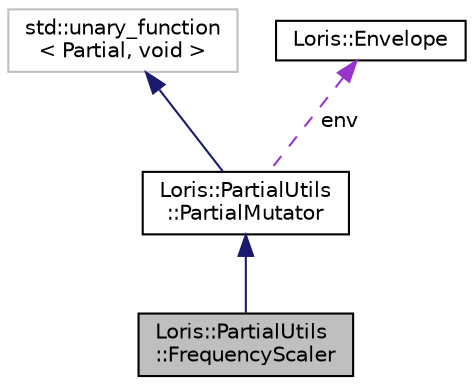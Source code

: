 digraph "Loris::PartialUtils::FrequencyScaler"
{
 // LATEX_PDF_SIZE
  edge [fontname="Helvetica",fontsize="10",labelfontname="Helvetica",labelfontsize="10"];
  node [fontname="Helvetica",fontsize="10",shape=record];
  Node1 [label="Loris::PartialUtils\l::FrequencyScaler",height=0.2,width=0.4,color="black", fillcolor="grey75", style="filled", fontcolor="black",tooltip=" "];
  Node2 -> Node1 [dir="back",color="midnightblue",fontsize="10",style="solid",fontname="Helvetica"];
  Node2 [label="Loris::PartialUtils\l::PartialMutator",height=0.2,width=0.4,color="black", fillcolor="white", style="filled",URL="$a00255.html",tooltip=" "];
  Node3 -> Node2 [dir="back",color="midnightblue",fontsize="10",style="solid",fontname="Helvetica"];
  Node3 [label="std::unary_function\l\< Partial, void \>",height=0.2,width=0.4,color="grey75", fillcolor="white", style="filled",tooltip=" "];
  Node4 -> Node2 [dir="back",color="darkorchid3",fontsize="10",style="dashed",label=" env" ,fontname="Helvetica"];
  Node4 [label="Loris::Envelope",height=0.2,width=0.4,color="black", fillcolor="white", style="filled",URL="$a00155.html",tooltip=" "];
}
